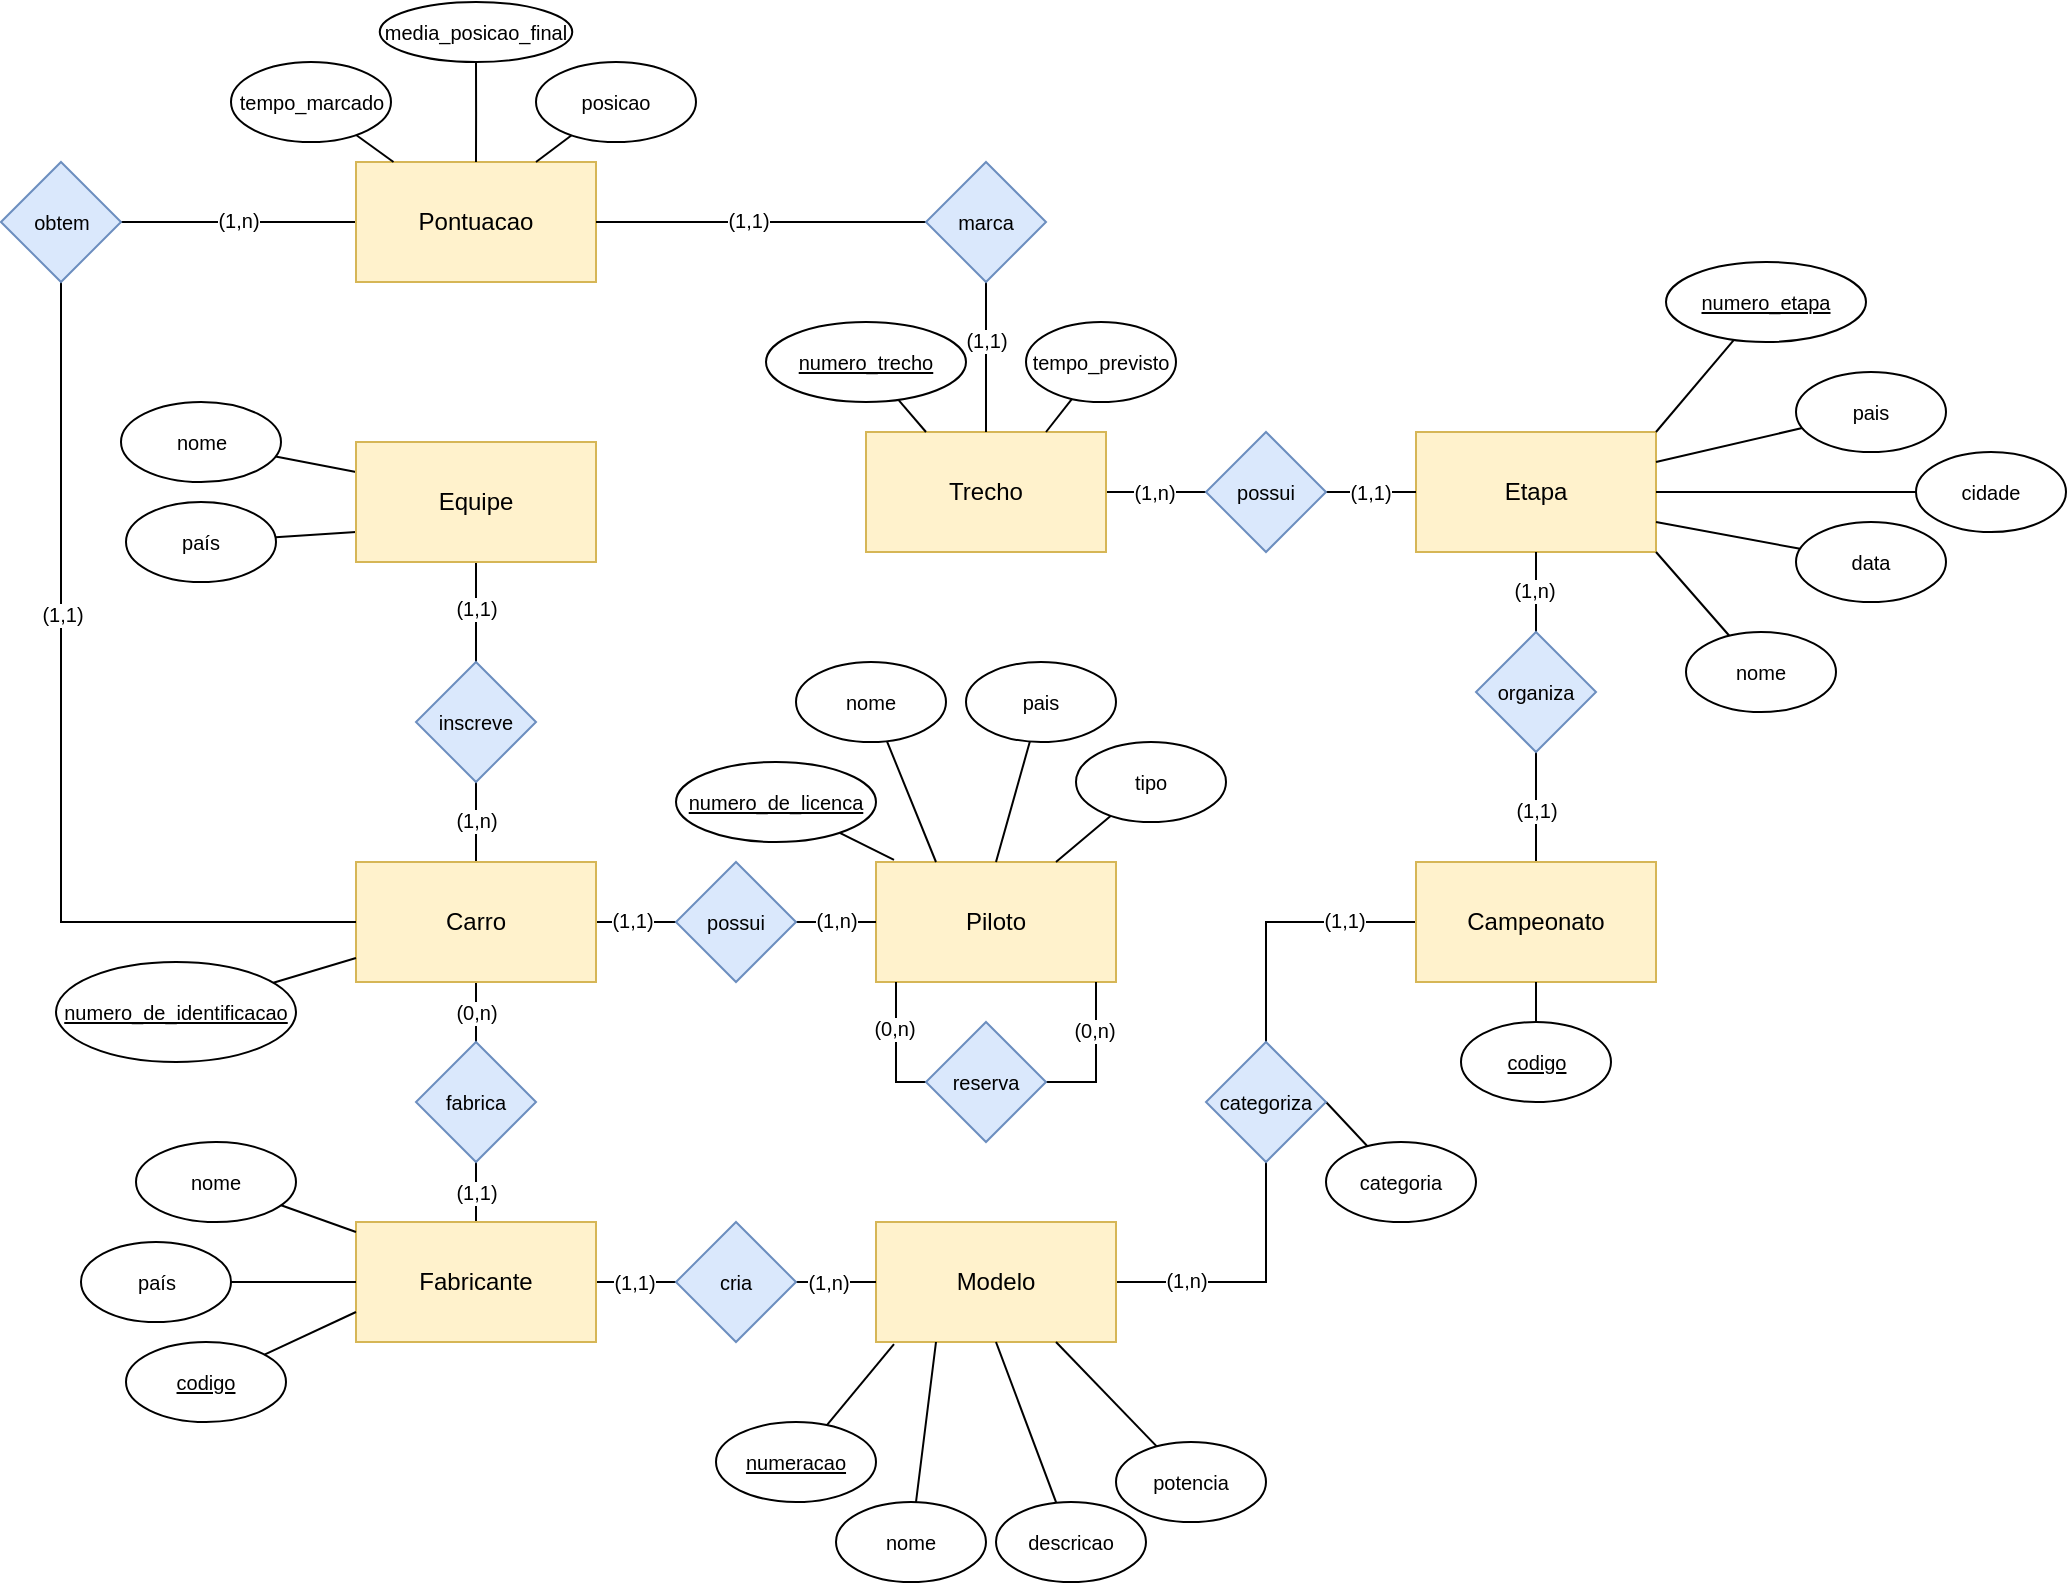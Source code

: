 <mxfile version="16.6.2" type="github">
  <diagram id="6pNL69qGuiJbpC73k_na" name="Page-1">
    <mxGraphModel dx="728" dy="1441" grid="1" gridSize="10" guides="1" tooltips="1" connect="1" arrows="1" fold="1" page="1" pageScale="1" pageWidth="850" pageHeight="1100" math="0" shadow="0">
      <root>
        <mxCell id="0" />
        <mxCell id="1" parent="0" />
        <mxCell id="kqk7iKReCNO2bqUtsNR8-7" style="edgeStyle=orthogonalEdgeStyle;rounded=0;orthogonalLoop=1;jettySize=auto;html=1;exitX=0.5;exitY=0;exitDx=0;exitDy=0;entryX=0.5;entryY=1;entryDx=0;entryDy=0;fontSize=10;endArrow=none;endFill=0;" edge="1" parent="1" source="kqk7iKReCNO2bqUtsNR8-1" target="kqk7iKReCNO2bqUtsNR8-6">
          <mxGeometry relative="1" as="geometry">
            <Array as="points">
              <mxPoint x="270" y="100" />
              <mxPoint x="270" y="100" />
            </Array>
          </mxGeometry>
        </mxCell>
        <mxCell id="kqk7iKReCNO2bqUtsNR8-109" value="(1,n)" style="edgeLabel;html=1;align=center;verticalAlign=middle;resizable=0;points=[];fontSize=10;" vertex="1" connectable="0" parent="kqk7iKReCNO2bqUtsNR8-7">
          <mxGeometry x="-0.205" relative="1" as="geometry">
            <mxPoint y="-5" as="offset" />
          </mxGeometry>
        </mxCell>
        <mxCell id="kqk7iKReCNO2bqUtsNR8-17" style="edgeStyle=none;rounded=0;orthogonalLoop=1;jettySize=auto;html=1;entryX=0.5;entryY=0;entryDx=0;entryDy=0;fontSize=10;endArrow=none;endFill=0;" edge="1" parent="1" source="kqk7iKReCNO2bqUtsNR8-1" target="kqk7iKReCNO2bqUtsNR8-15">
          <mxGeometry relative="1" as="geometry" />
        </mxCell>
        <mxCell id="kqk7iKReCNO2bqUtsNR8-111" value="(0,n)" style="edgeLabel;html=1;align=center;verticalAlign=middle;resizable=0;points=[];fontSize=10;" vertex="1" connectable="0" parent="kqk7iKReCNO2bqUtsNR8-17">
          <mxGeometry x="0.4" y="2" relative="1" as="geometry">
            <mxPoint x="-2" y="-6" as="offset" />
          </mxGeometry>
        </mxCell>
        <mxCell id="kqk7iKReCNO2bqUtsNR8-44" style="edgeStyle=none;rounded=0;orthogonalLoop=1;jettySize=auto;html=1;entryX=0;entryY=0.5;entryDx=0;entryDy=0;fontSize=10;endArrow=none;endFill=0;" edge="1" parent="1" source="kqk7iKReCNO2bqUtsNR8-1" target="kqk7iKReCNO2bqUtsNR8-43">
          <mxGeometry relative="1" as="geometry" />
        </mxCell>
        <mxCell id="kqk7iKReCNO2bqUtsNR8-122" value="(1,1)" style="edgeLabel;html=1;align=center;verticalAlign=middle;resizable=0;points=[];fontSize=10;" vertex="1" connectable="0" parent="kqk7iKReCNO2bqUtsNR8-44">
          <mxGeometry x="-0.498" y="2" relative="1" as="geometry">
            <mxPoint x="8" y="1" as="offset" />
          </mxGeometry>
        </mxCell>
        <mxCell id="kqk7iKReCNO2bqUtsNR8-1" value="Carro" style="rounded=0;whiteSpace=wrap;html=1;fillColor=#fff2cc;strokeColor=#d6b656;" vertex="1" parent="1">
          <mxGeometry x="210" y="120" width="120" height="60" as="geometry" />
        </mxCell>
        <mxCell id="kqk7iKReCNO2bqUtsNR8-4" style="rounded=0;orthogonalLoop=1;jettySize=auto;html=1;fontSize=10;endArrow=none;endFill=0;" edge="1" parent="1" source="kqk7iKReCNO2bqUtsNR8-2" target="kqk7iKReCNO2bqUtsNR8-1">
          <mxGeometry relative="1" as="geometry" />
        </mxCell>
        <mxCell id="kqk7iKReCNO2bqUtsNR8-2" value="numero_de_identificacao" style="ellipse;whiteSpace=wrap;html=1;fontStyle=4;fontSize=10;" vertex="1" parent="1">
          <mxGeometry x="60" y="170" width="120" height="50" as="geometry" />
        </mxCell>
        <mxCell id="kqk7iKReCNO2bqUtsNR8-5" value="Equipe" style="rounded=0;whiteSpace=wrap;html=1;fillColor=#fff2cc;strokeColor=#d6b656;" vertex="1" parent="1">
          <mxGeometry x="210" y="-90" width="120" height="60" as="geometry" />
        </mxCell>
        <mxCell id="kqk7iKReCNO2bqUtsNR8-8" style="edgeStyle=orthogonalEdgeStyle;rounded=0;orthogonalLoop=1;jettySize=auto;html=1;entryX=0.5;entryY=1;entryDx=0;entryDy=0;fontSize=10;endArrow=none;endFill=0;" edge="1" parent="1" source="kqk7iKReCNO2bqUtsNR8-6" target="kqk7iKReCNO2bqUtsNR8-5">
          <mxGeometry relative="1" as="geometry">
            <Array as="points">
              <mxPoint x="270" y="-20" />
              <mxPoint x="270" y="-20" />
            </Array>
          </mxGeometry>
        </mxCell>
        <mxCell id="kqk7iKReCNO2bqUtsNR8-108" value="(1,1)" style="edgeLabel;html=1;align=center;verticalAlign=middle;resizable=0;points=[];fontSize=10;" vertex="1" connectable="0" parent="kqk7iKReCNO2bqUtsNR8-8">
          <mxGeometry x="0.26" relative="1" as="geometry">
            <mxPoint y="4" as="offset" />
          </mxGeometry>
        </mxCell>
        <mxCell id="kqk7iKReCNO2bqUtsNR8-6" value="inscreve" style="rhombus;whiteSpace=wrap;html=1;fontSize=10;fillColor=#dae8fc;strokeColor=#6c8ebf;" vertex="1" parent="1">
          <mxGeometry x="240" y="20" width="60" height="60" as="geometry" />
        </mxCell>
        <mxCell id="kqk7iKReCNO2bqUtsNR8-12" style="edgeStyle=none;rounded=0;orthogonalLoop=1;jettySize=auto;html=1;entryX=0;entryY=0.25;entryDx=0;entryDy=0;fontSize=10;endArrow=none;endFill=0;" edge="1" parent="1" source="kqk7iKReCNO2bqUtsNR8-9" target="kqk7iKReCNO2bqUtsNR8-5">
          <mxGeometry relative="1" as="geometry" />
        </mxCell>
        <mxCell id="kqk7iKReCNO2bqUtsNR8-9" value="nome" style="ellipse;whiteSpace=wrap;html=1;fontSize=10;" vertex="1" parent="1">
          <mxGeometry x="92.5" y="-110" width="80" height="40" as="geometry" />
        </mxCell>
        <mxCell id="kqk7iKReCNO2bqUtsNR8-11" style="rounded=0;orthogonalLoop=1;jettySize=auto;html=1;entryX=0;entryY=0.75;entryDx=0;entryDy=0;fontSize=10;endArrow=none;endFill=0;" edge="1" parent="1" source="kqk7iKReCNO2bqUtsNR8-10" target="kqk7iKReCNO2bqUtsNR8-5">
          <mxGeometry relative="1" as="geometry" />
        </mxCell>
        <mxCell id="kqk7iKReCNO2bqUtsNR8-10" value="país" style="ellipse;whiteSpace=wrap;html=1;fontSize=10;" vertex="1" parent="1">
          <mxGeometry x="95" y="-60" width="75" height="40" as="geometry" />
        </mxCell>
        <mxCell id="kqk7iKReCNO2bqUtsNR8-13" style="edgeStyle=none;rounded=0;orthogonalLoop=1;jettySize=auto;html=1;exitX=0.5;exitY=0;exitDx=0;exitDy=0;fontSize=10;endArrow=none;endFill=0;" edge="1" parent="1" source="kqk7iKReCNO2bqUtsNR8-9" target="kqk7iKReCNO2bqUtsNR8-9">
          <mxGeometry relative="1" as="geometry" />
        </mxCell>
        <mxCell id="kqk7iKReCNO2bqUtsNR8-16" style="edgeStyle=none;rounded=0;orthogonalLoop=1;jettySize=auto;html=1;fontSize=10;endArrow=none;endFill=0;" edge="1" parent="1" source="kqk7iKReCNO2bqUtsNR8-14" target="kqk7iKReCNO2bqUtsNR8-15">
          <mxGeometry relative="1" as="geometry" />
        </mxCell>
        <mxCell id="kqk7iKReCNO2bqUtsNR8-110" value="(1,1)" style="edgeLabel;html=1;align=center;verticalAlign=middle;resizable=0;points=[];fontSize=10;" vertex="1" connectable="0" parent="kqk7iKReCNO2bqUtsNR8-16">
          <mxGeometry x="-0.367" y="1" relative="1" as="geometry">
            <mxPoint x="1" y="-6" as="offset" />
          </mxGeometry>
        </mxCell>
        <mxCell id="kqk7iKReCNO2bqUtsNR8-29" style="edgeStyle=none;rounded=0;orthogonalLoop=1;jettySize=auto;html=1;entryX=0;entryY=0.5;entryDx=0;entryDy=0;fontSize=10;endArrow=none;endFill=0;" edge="1" parent="1" source="kqk7iKReCNO2bqUtsNR8-14" target="kqk7iKReCNO2bqUtsNR8-28">
          <mxGeometry relative="1" as="geometry" />
        </mxCell>
        <mxCell id="kqk7iKReCNO2bqUtsNR8-112" value="(1,1)" style="edgeLabel;html=1;align=center;verticalAlign=middle;resizable=0;points=[];fontSize=10;" vertex="1" connectable="0" parent="kqk7iKReCNO2bqUtsNR8-29">
          <mxGeometry x="-0.4" y="-1" relative="1" as="geometry">
            <mxPoint x="7" y="-1" as="offset" />
          </mxGeometry>
        </mxCell>
        <mxCell id="kqk7iKReCNO2bqUtsNR8-14" value="Fabricante" style="rounded=0;whiteSpace=wrap;html=1;fillColor=#fff2cc;strokeColor=#d6b656;" vertex="1" parent="1">
          <mxGeometry x="210" y="300" width="120" height="60" as="geometry" />
        </mxCell>
        <mxCell id="kqk7iKReCNO2bqUtsNR8-15" value="fabrica" style="rhombus;whiteSpace=wrap;html=1;fontSize=10;fillColor=#dae8fc;strokeColor=#6c8ebf;" vertex="1" parent="1">
          <mxGeometry x="240" y="210" width="60" height="60" as="geometry" />
        </mxCell>
        <mxCell id="kqk7iKReCNO2bqUtsNR8-18" style="edgeStyle=none;rounded=0;orthogonalLoop=1;jettySize=auto;html=1;entryX=0;entryY=0.25;entryDx=0;entryDy=0;fontSize=10;endArrow=none;endFill=0;" edge="1" parent="1" source="kqk7iKReCNO2bqUtsNR8-19">
          <mxGeometry relative="1" as="geometry">
            <mxPoint x="210" y="305" as="targetPoint" />
          </mxGeometry>
        </mxCell>
        <mxCell id="kqk7iKReCNO2bqUtsNR8-19" value="nome" style="ellipse;whiteSpace=wrap;html=1;fontSize=10;" vertex="1" parent="1">
          <mxGeometry x="100" y="260" width="80" height="40" as="geometry" />
        </mxCell>
        <mxCell id="kqk7iKReCNO2bqUtsNR8-20" style="rounded=0;orthogonalLoop=1;jettySize=auto;html=1;entryX=0;entryY=0.5;entryDx=0;entryDy=0;fontSize=10;endArrow=none;endFill=0;" edge="1" parent="1" source="kqk7iKReCNO2bqUtsNR8-21" target="kqk7iKReCNO2bqUtsNR8-14">
          <mxGeometry relative="1" as="geometry">
            <mxPoint x="210" y="335" as="targetPoint" />
          </mxGeometry>
        </mxCell>
        <mxCell id="kqk7iKReCNO2bqUtsNR8-21" value="país" style="ellipse;whiteSpace=wrap;html=1;fontSize=10;" vertex="1" parent="1">
          <mxGeometry x="72.5" y="310" width="75" height="40" as="geometry" />
        </mxCell>
        <mxCell id="kqk7iKReCNO2bqUtsNR8-22" style="edgeStyle=none;rounded=0;orthogonalLoop=1;jettySize=auto;html=1;exitX=0.5;exitY=0;exitDx=0;exitDy=0;fontSize=10;endArrow=none;endFill=0;" edge="1" parent="1" source="kqk7iKReCNO2bqUtsNR8-19" target="kqk7iKReCNO2bqUtsNR8-19">
          <mxGeometry relative="1" as="geometry" />
        </mxCell>
        <mxCell id="kqk7iKReCNO2bqUtsNR8-25" style="edgeStyle=none;rounded=0;orthogonalLoop=1;jettySize=auto;html=1;entryX=0;entryY=0.75;entryDx=0;entryDy=0;fontSize=10;endArrow=none;endFill=0;" edge="1" parent="1" source="kqk7iKReCNO2bqUtsNR8-24" target="kqk7iKReCNO2bqUtsNR8-14">
          <mxGeometry relative="1" as="geometry" />
        </mxCell>
        <mxCell id="kqk7iKReCNO2bqUtsNR8-24" value="&lt;u&gt;codigo&lt;/u&gt;" style="ellipse;whiteSpace=wrap;html=1;fontSize=10;" vertex="1" parent="1">
          <mxGeometry x="95" y="360" width="80" height="40" as="geometry" />
        </mxCell>
        <mxCell id="kqk7iKReCNO2bqUtsNR8-115" style="edgeStyle=orthogonalEdgeStyle;rounded=0;orthogonalLoop=1;jettySize=auto;html=1;fontSize=10;endArrow=none;endFill=0;" edge="1" parent="1" source="kqk7iKReCNO2bqUtsNR8-26" target="kqk7iKReCNO2bqUtsNR8-114">
          <mxGeometry relative="1" as="geometry" />
        </mxCell>
        <mxCell id="kqk7iKReCNO2bqUtsNR8-121" value="(1,n)" style="edgeLabel;html=1;align=center;verticalAlign=middle;resizable=0;points=[];fontSize=10;" vertex="1" connectable="0" parent="kqk7iKReCNO2bqUtsNR8-115">
          <mxGeometry x="-0.697" y="3" relative="1" as="geometry">
            <mxPoint x="14" y="2" as="offset" />
          </mxGeometry>
        </mxCell>
        <mxCell id="kqk7iKReCNO2bqUtsNR8-26" value="Modelo" style="rounded=0;whiteSpace=wrap;html=1;fillColor=#fff2cc;strokeColor=#d6b656;" vertex="1" parent="1">
          <mxGeometry x="470" y="300" width="120" height="60" as="geometry" />
        </mxCell>
        <mxCell id="kqk7iKReCNO2bqUtsNR8-30" style="edgeStyle=none;rounded=0;orthogonalLoop=1;jettySize=auto;html=1;entryX=0;entryY=0.5;entryDx=0;entryDy=0;fontSize=10;endArrow=none;endFill=0;" edge="1" parent="1" source="kqk7iKReCNO2bqUtsNR8-28" target="kqk7iKReCNO2bqUtsNR8-26">
          <mxGeometry relative="1" as="geometry" />
        </mxCell>
        <mxCell id="kqk7iKReCNO2bqUtsNR8-113" value="(1,n)" style="edgeLabel;html=1;align=center;verticalAlign=middle;resizable=0;points=[];fontSize=10;" vertex="1" connectable="0" parent="kqk7iKReCNO2bqUtsNR8-30">
          <mxGeometry x="-0.6" y="-2" relative="1" as="geometry">
            <mxPoint x="8" y="-2" as="offset" />
          </mxGeometry>
        </mxCell>
        <mxCell id="kqk7iKReCNO2bqUtsNR8-28" value="cria" style="rhombus;whiteSpace=wrap;html=1;fontSize=10;fillColor=#dae8fc;strokeColor=#6c8ebf;" vertex="1" parent="1">
          <mxGeometry x="370" y="300" width="60" height="60" as="geometry" />
        </mxCell>
        <mxCell id="kqk7iKReCNO2bqUtsNR8-33" style="edgeStyle=none;rounded=0;orthogonalLoop=1;jettySize=auto;html=1;entryX=0.075;entryY=1.017;entryDx=0;entryDy=0;entryPerimeter=0;fontSize=10;endArrow=none;endFill=0;" edge="1" parent="1" source="kqk7iKReCNO2bqUtsNR8-32" target="kqk7iKReCNO2bqUtsNR8-26">
          <mxGeometry relative="1" as="geometry" />
        </mxCell>
        <mxCell id="kqk7iKReCNO2bqUtsNR8-32" value="&lt;u&gt;numeracao&lt;/u&gt;" style="ellipse;whiteSpace=wrap;html=1;fontSize=10;" vertex="1" parent="1">
          <mxGeometry x="390" y="400" width="80" height="40" as="geometry" />
        </mxCell>
        <mxCell id="kqk7iKReCNO2bqUtsNR8-38" style="edgeStyle=none;rounded=0;orthogonalLoop=1;jettySize=auto;html=1;entryX=0.25;entryY=1;entryDx=0;entryDy=0;fontSize=10;endArrow=none;endFill=0;" edge="1" parent="1" source="kqk7iKReCNO2bqUtsNR8-34" target="kqk7iKReCNO2bqUtsNR8-26">
          <mxGeometry relative="1" as="geometry" />
        </mxCell>
        <mxCell id="kqk7iKReCNO2bqUtsNR8-34" value="nome" style="ellipse;whiteSpace=wrap;html=1;fontSize=10;" vertex="1" parent="1">
          <mxGeometry x="450" y="440" width="75" height="40" as="geometry" />
        </mxCell>
        <mxCell id="kqk7iKReCNO2bqUtsNR8-39" style="edgeStyle=none;rounded=0;orthogonalLoop=1;jettySize=auto;html=1;entryX=0.5;entryY=1;entryDx=0;entryDy=0;fontSize=10;endArrow=none;endFill=0;" edge="1" parent="1" source="kqk7iKReCNO2bqUtsNR8-35" target="kqk7iKReCNO2bqUtsNR8-26">
          <mxGeometry relative="1" as="geometry" />
        </mxCell>
        <mxCell id="kqk7iKReCNO2bqUtsNR8-35" value="descricao" style="ellipse;whiteSpace=wrap;html=1;fontSize=10;" vertex="1" parent="1">
          <mxGeometry x="530" y="440" width="75" height="40" as="geometry" />
        </mxCell>
        <mxCell id="kqk7iKReCNO2bqUtsNR8-40" style="edgeStyle=none;rounded=0;orthogonalLoop=1;jettySize=auto;html=1;entryX=0.75;entryY=1;entryDx=0;entryDy=0;fontSize=10;endArrow=none;endFill=0;" edge="1" parent="1" source="kqk7iKReCNO2bqUtsNR8-36" target="kqk7iKReCNO2bqUtsNR8-26">
          <mxGeometry relative="1" as="geometry" />
        </mxCell>
        <mxCell id="kqk7iKReCNO2bqUtsNR8-36" value="potencia" style="ellipse;whiteSpace=wrap;html=1;fontSize=10;" vertex="1" parent="1">
          <mxGeometry x="590" y="410" width="75" height="40" as="geometry" />
        </mxCell>
        <mxCell id="kqk7iKReCNO2bqUtsNR8-41" style="edgeStyle=none;rounded=0;orthogonalLoop=1;jettySize=auto;html=1;entryX=1;entryY=0.5;entryDx=0;entryDy=0;fontSize=10;endArrow=none;endFill=0;" edge="1" parent="1" source="kqk7iKReCNO2bqUtsNR8-37" target="kqk7iKReCNO2bqUtsNR8-114">
          <mxGeometry relative="1" as="geometry" />
        </mxCell>
        <mxCell id="kqk7iKReCNO2bqUtsNR8-37" value="categoria" style="ellipse;whiteSpace=wrap;html=1;fontSize=10;" vertex="1" parent="1">
          <mxGeometry x="695" y="260" width="75" height="40" as="geometry" />
        </mxCell>
        <mxCell id="kqk7iKReCNO2bqUtsNR8-42" value="Piloto" style="rounded=0;whiteSpace=wrap;html=1;fillColor=#fff2cc;strokeColor=#d6b656;" vertex="1" parent="1">
          <mxGeometry x="470" y="120" width="120" height="60" as="geometry" />
        </mxCell>
        <mxCell id="kqk7iKReCNO2bqUtsNR8-45" style="edgeStyle=none;rounded=0;orthogonalLoop=1;jettySize=auto;html=1;entryX=0;entryY=0.5;entryDx=0;entryDy=0;fontSize=10;endArrow=none;endFill=0;" edge="1" parent="1" source="kqk7iKReCNO2bqUtsNR8-43" target="kqk7iKReCNO2bqUtsNR8-42">
          <mxGeometry relative="1" as="geometry" />
        </mxCell>
        <mxCell id="kqk7iKReCNO2bqUtsNR8-123" value="(1,n)" style="edgeLabel;html=1;align=center;verticalAlign=middle;resizable=0;points=[];fontSize=10;" vertex="1" connectable="0" parent="kqk7iKReCNO2bqUtsNR8-45">
          <mxGeometry x="0.415" relative="1" as="geometry">
            <mxPoint x="-9" y="-1" as="offset" />
          </mxGeometry>
        </mxCell>
        <mxCell id="kqk7iKReCNO2bqUtsNR8-43" value="possui" style="rhombus;whiteSpace=wrap;html=1;fontSize=10;fillColor=#dae8fc;strokeColor=#6c8ebf;" vertex="1" parent="1">
          <mxGeometry x="370" y="120" width="60" height="60" as="geometry" />
        </mxCell>
        <mxCell id="kqk7iKReCNO2bqUtsNR8-49" style="edgeStyle=none;rounded=0;orthogonalLoop=1;jettySize=auto;html=1;entryX=0.075;entryY=-0.017;entryDx=0;entryDy=0;entryPerimeter=0;fontSize=10;endArrow=none;endFill=0;" edge="1" parent="1" source="kqk7iKReCNO2bqUtsNR8-46" target="kqk7iKReCNO2bqUtsNR8-42">
          <mxGeometry relative="1" as="geometry" />
        </mxCell>
        <mxCell id="kqk7iKReCNO2bqUtsNR8-46" value="numero_de_licenca" style="ellipse;whiteSpace=wrap;html=1;fontSize=10;fontStyle=4" vertex="1" parent="1">
          <mxGeometry x="370" y="70" width="100" height="40" as="geometry" />
        </mxCell>
        <mxCell id="kqk7iKReCNO2bqUtsNR8-51" style="edgeStyle=none;rounded=0;orthogonalLoop=1;jettySize=auto;html=1;entryX=0.25;entryY=0;entryDx=0;entryDy=0;fontSize=10;endArrow=none;endFill=0;" edge="1" parent="1" source="kqk7iKReCNO2bqUtsNR8-47" target="kqk7iKReCNO2bqUtsNR8-42">
          <mxGeometry relative="1" as="geometry" />
        </mxCell>
        <mxCell id="kqk7iKReCNO2bqUtsNR8-47" value="nome" style="ellipse;whiteSpace=wrap;html=1;fontSize=10;" vertex="1" parent="1">
          <mxGeometry x="430" y="20" width="75" height="40" as="geometry" />
        </mxCell>
        <mxCell id="kqk7iKReCNO2bqUtsNR8-52" style="edgeStyle=none;rounded=0;orthogonalLoop=1;jettySize=auto;html=1;entryX=0.5;entryY=0;entryDx=0;entryDy=0;fontSize=10;endArrow=none;endFill=0;" edge="1" parent="1" source="kqk7iKReCNO2bqUtsNR8-48" target="kqk7iKReCNO2bqUtsNR8-42">
          <mxGeometry relative="1" as="geometry" />
        </mxCell>
        <mxCell id="kqk7iKReCNO2bqUtsNR8-48" value="pais" style="ellipse;whiteSpace=wrap;html=1;fontSize=10;" vertex="1" parent="1">
          <mxGeometry x="515" y="20" width="75" height="40" as="geometry" />
        </mxCell>
        <mxCell id="kqk7iKReCNO2bqUtsNR8-53" style="edgeStyle=none;rounded=0;orthogonalLoop=1;jettySize=auto;html=1;entryX=0.75;entryY=0;entryDx=0;entryDy=0;fontSize=10;endArrow=none;endFill=0;" edge="1" parent="1" source="kqk7iKReCNO2bqUtsNR8-50" target="kqk7iKReCNO2bqUtsNR8-42">
          <mxGeometry relative="1" as="geometry" />
        </mxCell>
        <mxCell id="kqk7iKReCNO2bqUtsNR8-50" value="tipo" style="ellipse;whiteSpace=wrap;html=1;fontSize=10;" vertex="1" parent="1">
          <mxGeometry x="570" y="60" width="75" height="40" as="geometry" />
        </mxCell>
        <mxCell id="kqk7iKReCNO2bqUtsNR8-55" style="edgeStyle=orthogonalEdgeStyle;rounded=0;orthogonalLoop=1;jettySize=auto;html=1;fontSize=10;endArrow=none;endFill=0;" edge="1" parent="1" source="kqk7iKReCNO2bqUtsNR8-54">
          <mxGeometry relative="1" as="geometry">
            <mxPoint x="480" y="180" as="targetPoint" />
            <Array as="points">
              <mxPoint x="480" y="230" />
              <mxPoint x="480" y="180" />
            </Array>
          </mxGeometry>
        </mxCell>
        <mxCell id="kqk7iKReCNO2bqUtsNR8-117" value="(0,n)" style="edgeLabel;html=1;align=center;verticalAlign=middle;resizable=0;points=[];fontSize=10;" vertex="1" connectable="0" parent="kqk7iKReCNO2bqUtsNR8-55">
          <mxGeometry x="0.077" y="3" relative="1" as="geometry">
            <mxPoint x="2" y="-7" as="offset" />
          </mxGeometry>
        </mxCell>
        <mxCell id="kqk7iKReCNO2bqUtsNR8-56" style="edgeStyle=orthogonalEdgeStyle;rounded=0;orthogonalLoop=1;jettySize=auto;html=1;fontSize=10;endArrow=none;endFill=0;" edge="1" parent="1" source="kqk7iKReCNO2bqUtsNR8-54">
          <mxGeometry relative="1" as="geometry">
            <mxPoint x="580" y="180" as="targetPoint" />
            <Array as="points">
              <mxPoint x="580" y="230" />
              <mxPoint x="580" y="180" />
            </Array>
          </mxGeometry>
        </mxCell>
        <mxCell id="kqk7iKReCNO2bqUtsNR8-119" value="(0,n)" style="edgeLabel;html=1;align=center;verticalAlign=middle;resizable=0;points=[];fontSize=10;" vertex="1" connectable="0" parent="kqk7iKReCNO2bqUtsNR8-56">
          <mxGeometry x="-0.093" y="-1" relative="1" as="geometry">
            <mxPoint x="-2" y="-17" as="offset" />
          </mxGeometry>
        </mxCell>
        <mxCell id="kqk7iKReCNO2bqUtsNR8-54" value="reserva" style="rhombus;whiteSpace=wrap;html=1;fontSize=10;fillColor=#dae8fc;strokeColor=#6c8ebf;" vertex="1" parent="1">
          <mxGeometry x="495" y="200" width="60" height="60" as="geometry" />
        </mxCell>
        <mxCell id="kqk7iKReCNO2bqUtsNR8-79" style="edgeStyle=none;rounded=0;orthogonalLoop=1;jettySize=auto;html=1;fontSize=10;endArrow=none;endFill=0;" edge="1" parent="1" source="kqk7iKReCNO2bqUtsNR8-57" target="kqk7iKReCNO2bqUtsNR8-78">
          <mxGeometry relative="1" as="geometry" />
        </mxCell>
        <mxCell id="kqk7iKReCNO2bqUtsNR8-124" value="(1,1)" style="edgeLabel;html=1;align=center;verticalAlign=middle;resizable=0;points=[];fontSize=10;" vertex="1" connectable="0" parent="kqk7iKReCNO2bqUtsNR8-79">
          <mxGeometry x="-0.378" y="1" relative="1" as="geometry">
            <mxPoint x="1" y="-9" as="offset" />
          </mxGeometry>
        </mxCell>
        <mxCell id="kqk7iKReCNO2bqUtsNR8-116" style="edgeStyle=orthogonalEdgeStyle;rounded=0;orthogonalLoop=1;jettySize=auto;html=1;entryX=0.5;entryY=0;entryDx=0;entryDy=0;fontSize=10;endArrow=none;endFill=0;" edge="1" parent="1" source="kqk7iKReCNO2bqUtsNR8-57" target="kqk7iKReCNO2bqUtsNR8-114">
          <mxGeometry relative="1" as="geometry" />
        </mxCell>
        <mxCell id="kqk7iKReCNO2bqUtsNR8-120" value="(1,1)" style="edgeLabel;html=1;align=center;verticalAlign=middle;resizable=0;points=[];fontSize=10;" vertex="1" connectable="0" parent="kqk7iKReCNO2bqUtsNR8-116">
          <mxGeometry x="-0.601" y="-3" relative="1" as="geometry">
            <mxPoint x="-9" y="2" as="offset" />
          </mxGeometry>
        </mxCell>
        <mxCell id="kqk7iKReCNO2bqUtsNR8-57" value="Campeonato" style="rounded=0;whiteSpace=wrap;html=1;fillColor=#fff2cc;strokeColor=#d6b656;" vertex="1" parent="1">
          <mxGeometry x="740" y="120" width="120" height="60" as="geometry" />
        </mxCell>
        <mxCell id="kqk7iKReCNO2bqUtsNR8-58" value="Etapa" style="rounded=0;whiteSpace=wrap;html=1;fillColor=#fff2cc;strokeColor=#d6b656;" vertex="1" parent="1">
          <mxGeometry x="740" y="-95" width="120" height="60" as="geometry" />
        </mxCell>
        <mxCell id="kqk7iKReCNO2bqUtsNR8-67" style="edgeStyle=none;rounded=0;orthogonalLoop=1;jettySize=auto;html=1;entryX=1;entryY=0;entryDx=0;entryDy=0;fontSize=10;endArrow=none;endFill=0;" edge="1" parent="1" source="kqk7iKReCNO2bqUtsNR8-68" target="kqk7iKReCNO2bqUtsNR8-58">
          <mxGeometry relative="1" as="geometry">
            <mxPoint x="1019" y="-181.02" as="targetPoint" />
          </mxGeometry>
        </mxCell>
        <mxCell id="kqk7iKReCNO2bqUtsNR8-68" value="numero_etapa" style="ellipse;whiteSpace=wrap;html=1;fontSize=10;fontStyle=4" vertex="1" parent="1">
          <mxGeometry x="865" y="-180" width="100" height="40" as="geometry" />
        </mxCell>
        <mxCell id="kqk7iKReCNO2bqUtsNR8-95" style="rounded=0;orthogonalLoop=1;jettySize=auto;html=1;entryX=1;entryY=1;entryDx=0;entryDy=0;fontSize=10;endArrow=none;endFill=0;" edge="1" parent="1" source="kqk7iKReCNO2bqUtsNR8-70" target="kqk7iKReCNO2bqUtsNR8-58">
          <mxGeometry relative="1" as="geometry" />
        </mxCell>
        <mxCell id="kqk7iKReCNO2bqUtsNR8-70" value="nome" style="ellipse;whiteSpace=wrap;html=1;fontSize=10;" vertex="1" parent="1">
          <mxGeometry x="875" y="5" width="75" height="40" as="geometry" />
        </mxCell>
        <mxCell id="kqk7iKReCNO2bqUtsNR8-71" style="edgeStyle=none;rounded=0;orthogonalLoop=1;jettySize=auto;html=1;entryX=1;entryY=0.25;entryDx=0;entryDy=0;fontSize=10;endArrow=none;endFill=0;" edge="1" parent="1" source="kqk7iKReCNO2bqUtsNR8-72" target="kqk7iKReCNO2bqUtsNR8-58">
          <mxGeometry relative="1" as="geometry">
            <mxPoint x="927.5" as="targetPoint" />
          </mxGeometry>
        </mxCell>
        <mxCell id="kqk7iKReCNO2bqUtsNR8-72" value="pais" style="ellipse;whiteSpace=wrap;html=1;fontSize=10;" vertex="1" parent="1">
          <mxGeometry x="930" y="-125" width="75" height="40" as="geometry" />
        </mxCell>
        <mxCell id="kqk7iKReCNO2bqUtsNR8-73" style="edgeStyle=none;rounded=0;orthogonalLoop=1;jettySize=auto;html=1;entryX=1;entryY=0.75;entryDx=0;entryDy=0;fontSize=10;endArrow=none;endFill=0;" edge="1" parent="1" source="kqk7iKReCNO2bqUtsNR8-74" target="kqk7iKReCNO2bqUtsNR8-58">
          <mxGeometry relative="1" as="geometry">
            <mxPoint x="967.5" as="targetPoint" />
          </mxGeometry>
        </mxCell>
        <mxCell id="kqk7iKReCNO2bqUtsNR8-74" value="data" style="ellipse;whiteSpace=wrap;html=1;fontSize=10;" vertex="1" parent="1">
          <mxGeometry x="930" y="-50" width="75" height="40" as="geometry" />
        </mxCell>
        <mxCell id="kqk7iKReCNO2bqUtsNR8-76" style="rounded=0;orthogonalLoop=1;jettySize=auto;html=1;entryX=1;entryY=0.5;entryDx=0;entryDy=0;fontSize=10;endArrow=none;endFill=0;" edge="1" parent="1" source="kqk7iKReCNO2bqUtsNR8-75" target="kqk7iKReCNO2bqUtsNR8-58">
          <mxGeometry relative="1" as="geometry">
            <mxPoint x="945.02" y="-0.72" as="targetPoint" />
          </mxGeometry>
        </mxCell>
        <mxCell id="kqk7iKReCNO2bqUtsNR8-75" value="cidade" style="ellipse;whiteSpace=wrap;html=1;fontSize=10;" vertex="1" parent="1">
          <mxGeometry x="990" y="-85" width="75" height="40" as="geometry" />
        </mxCell>
        <mxCell id="kqk7iKReCNO2bqUtsNR8-80" style="edgeStyle=none;rounded=0;orthogonalLoop=1;jettySize=auto;html=1;entryX=0.5;entryY=1;entryDx=0;entryDy=0;fontSize=10;endArrow=none;endFill=0;" edge="1" parent="1" source="kqk7iKReCNO2bqUtsNR8-78" target="kqk7iKReCNO2bqUtsNR8-58">
          <mxGeometry relative="1" as="geometry" />
        </mxCell>
        <mxCell id="kqk7iKReCNO2bqUtsNR8-125" value="(1,n)" style="edgeLabel;html=1;align=center;verticalAlign=middle;resizable=0;points=[];fontSize=10;" vertex="1" connectable="0" parent="kqk7iKReCNO2bqUtsNR8-80">
          <mxGeometry x="0.476" y="2" relative="1" as="geometry">
            <mxPoint x="1" y="8" as="offset" />
          </mxGeometry>
        </mxCell>
        <mxCell id="kqk7iKReCNO2bqUtsNR8-78" value="organiza" style="rhombus;whiteSpace=wrap;html=1;fontSize=10;fillColor=#dae8fc;strokeColor=#6c8ebf;" vertex="1" parent="1">
          <mxGeometry x="770" y="5" width="60" height="60" as="geometry" />
        </mxCell>
        <mxCell id="kqk7iKReCNO2bqUtsNR8-84" style="edgeStyle=none;rounded=0;orthogonalLoop=1;jettySize=auto;html=1;entryX=0;entryY=0.5;entryDx=0;entryDy=0;fontSize=10;endArrow=none;endFill=0;" edge="1" parent="1" source="kqk7iKReCNO2bqUtsNR8-82" target="kqk7iKReCNO2bqUtsNR8-83">
          <mxGeometry relative="1" as="geometry" />
        </mxCell>
        <mxCell id="kqk7iKReCNO2bqUtsNR8-127" value="(1,n)" style="edgeLabel;html=1;align=center;verticalAlign=middle;resizable=0;points=[];fontSize=10;" vertex="1" connectable="0" parent="kqk7iKReCNO2bqUtsNR8-84">
          <mxGeometry x="-0.646" y="-1" relative="1" as="geometry">
            <mxPoint x="15" y="-1" as="offset" />
          </mxGeometry>
        </mxCell>
        <mxCell id="kqk7iKReCNO2bqUtsNR8-82" value="Trecho" style="rounded=0;whiteSpace=wrap;html=1;fillColor=#fff2cc;strokeColor=#d6b656;" vertex="1" parent="1">
          <mxGeometry x="465" y="-95" width="120" height="60" as="geometry" />
        </mxCell>
        <mxCell id="kqk7iKReCNO2bqUtsNR8-85" style="edgeStyle=none;rounded=0;orthogonalLoop=1;jettySize=auto;html=1;fontSize=10;endArrow=none;endFill=0;" edge="1" parent="1" source="kqk7iKReCNO2bqUtsNR8-83" target="kqk7iKReCNO2bqUtsNR8-58">
          <mxGeometry relative="1" as="geometry" />
        </mxCell>
        <mxCell id="kqk7iKReCNO2bqUtsNR8-126" value="(1,1)" style="edgeLabel;html=1;align=center;verticalAlign=middle;resizable=0;points=[];fontSize=10;" vertex="1" connectable="0" parent="kqk7iKReCNO2bqUtsNR8-85">
          <mxGeometry x="0.299" y="-1" relative="1" as="geometry">
            <mxPoint x="-7" y="-1" as="offset" />
          </mxGeometry>
        </mxCell>
        <mxCell id="kqk7iKReCNO2bqUtsNR8-83" value="possui" style="rhombus;whiteSpace=wrap;html=1;fontSize=10;fillColor=#dae8fc;strokeColor=#6c8ebf;" vertex="1" parent="1">
          <mxGeometry x="635" y="-95" width="60" height="60" as="geometry" />
        </mxCell>
        <mxCell id="kqk7iKReCNO2bqUtsNR8-87" style="edgeStyle=none;rounded=0;orthogonalLoop=1;jettySize=auto;html=1;entryX=0.25;entryY=0;entryDx=0;entryDy=0;fontSize=10;endArrow=none;endFill=0;" edge="1" parent="1" source="kqk7iKReCNO2bqUtsNR8-86" target="kqk7iKReCNO2bqUtsNR8-82">
          <mxGeometry relative="1" as="geometry" />
        </mxCell>
        <mxCell id="kqk7iKReCNO2bqUtsNR8-86" value="numero_trecho" style="ellipse;whiteSpace=wrap;html=1;fontSize=10;fontStyle=4" vertex="1" parent="1">
          <mxGeometry x="415" y="-150" width="100" height="40" as="geometry" />
        </mxCell>
        <mxCell id="kqk7iKReCNO2bqUtsNR8-89" style="edgeStyle=none;rounded=0;orthogonalLoop=1;jettySize=auto;html=1;entryX=0.75;entryY=0;entryDx=0;entryDy=0;fontSize=10;endArrow=none;endFill=0;" edge="1" parent="1" source="kqk7iKReCNO2bqUtsNR8-88" target="kqk7iKReCNO2bqUtsNR8-82">
          <mxGeometry relative="1" as="geometry" />
        </mxCell>
        <mxCell id="kqk7iKReCNO2bqUtsNR8-88" value="tempo_previsto" style="ellipse;whiteSpace=wrap;html=1;fontSize=10;" vertex="1" parent="1">
          <mxGeometry x="545" y="-150" width="75" height="40" as="geometry" />
        </mxCell>
        <mxCell id="kqk7iKReCNO2bqUtsNR8-93" style="edgeStyle=orthogonalEdgeStyle;rounded=0;orthogonalLoop=1;jettySize=auto;html=1;entryX=0;entryY=0.5;entryDx=0;entryDy=0;fontSize=10;endArrow=none;endFill=0;exitX=0.5;exitY=1;exitDx=0;exitDy=0;" edge="1" parent="1" source="kqk7iKReCNO2bqUtsNR8-91" target="kqk7iKReCNO2bqUtsNR8-1">
          <mxGeometry relative="1" as="geometry">
            <Array as="points">
              <mxPoint x="63" y="150" />
            </Array>
          </mxGeometry>
        </mxCell>
        <mxCell id="kqk7iKReCNO2bqUtsNR8-128" value="(1,1)" style="edgeLabel;html=1;align=center;verticalAlign=middle;resizable=0;points=[];fontSize=10;" vertex="1" connectable="0" parent="kqk7iKReCNO2bqUtsNR8-93">
          <mxGeometry x="-0.176" y="1" relative="1" as="geometry">
            <mxPoint x="-1" y="-27" as="offset" />
          </mxGeometry>
        </mxCell>
        <mxCell id="kqk7iKReCNO2bqUtsNR8-99" style="edgeStyle=none;rounded=0;orthogonalLoop=1;jettySize=auto;html=1;fontSize=10;endArrow=none;endFill=0;" edge="1" parent="1" source="kqk7iKReCNO2bqUtsNR8-91" target="kqk7iKReCNO2bqUtsNR8-96">
          <mxGeometry relative="1" as="geometry" />
        </mxCell>
        <mxCell id="kqk7iKReCNO2bqUtsNR8-129" value="(1,n)" style="edgeLabel;html=1;align=center;verticalAlign=middle;resizable=0;points=[];fontSize=10;" vertex="1" connectable="0" parent="kqk7iKReCNO2bqUtsNR8-99">
          <mxGeometry x="-0.443" relative="1" as="geometry">
            <mxPoint x="26" y="-1" as="offset" />
          </mxGeometry>
        </mxCell>
        <mxCell id="kqk7iKReCNO2bqUtsNR8-91" value="obtem" style="rhombus;whiteSpace=wrap;html=1;fontSize=10;fillColor=#dae8fc;strokeColor=#6c8ebf;" vertex="1" parent="1">
          <mxGeometry x="32.5" y="-230" width="60" height="60" as="geometry" />
        </mxCell>
        <mxCell id="kqk7iKReCNO2bqUtsNR8-96" value="Pontuacao" style="rounded=0;whiteSpace=wrap;html=1;fillColor=#fff2cc;strokeColor=#d6b656;" vertex="1" parent="1">
          <mxGeometry x="210" y="-230" width="120" height="60" as="geometry" />
        </mxCell>
        <mxCell id="kqk7iKReCNO2bqUtsNR8-97" value="Equipe" style="rounded=0;whiteSpace=wrap;html=1;fillColor=#fff2cc;strokeColor=#d6b656;" vertex="1" parent="1">
          <mxGeometry x="210" y="-90" width="120" height="60" as="geometry" />
        </mxCell>
        <mxCell id="kqk7iKReCNO2bqUtsNR8-103" style="edgeStyle=none;rounded=0;orthogonalLoop=1;jettySize=auto;html=1;fontSize=10;endArrow=none;endFill=0;" edge="1" parent="1" source="kqk7iKReCNO2bqUtsNR8-101" target="kqk7iKReCNO2bqUtsNR8-96">
          <mxGeometry relative="1" as="geometry" />
        </mxCell>
        <mxCell id="kqk7iKReCNO2bqUtsNR8-101" value="tempo_marcado" style="ellipse;whiteSpace=wrap;html=1;fontSize=10;" vertex="1" parent="1">
          <mxGeometry x="147.5" y="-280" width="80" height="40" as="geometry" />
        </mxCell>
        <mxCell id="kqk7iKReCNO2bqUtsNR8-104" style="edgeStyle=none;rounded=0;orthogonalLoop=1;jettySize=auto;html=1;entryX=0.75;entryY=0;entryDx=0;entryDy=0;fontSize=10;endArrow=none;endFill=0;" edge="1" parent="1" source="kqk7iKReCNO2bqUtsNR8-102" target="kqk7iKReCNO2bqUtsNR8-96">
          <mxGeometry relative="1" as="geometry" />
        </mxCell>
        <mxCell id="kqk7iKReCNO2bqUtsNR8-102" value="posicao" style="ellipse;whiteSpace=wrap;html=1;fontSize=10;" vertex="1" parent="1">
          <mxGeometry x="300" y="-280" width="80" height="40" as="geometry" />
        </mxCell>
        <mxCell id="kqk7iKReCNO2bqUtsNR8-106" style="edgeStyle=none;rounded=0;orthogonalLoop=1;jettySize=auto;html=1;entryX=0.5;entryY=0;entryDx=0;entryDy=0;fontSize=10;endArrow=none;endFill=0;" edge="1" parent="1" source="kqk7iKReCNO2bqUtsNR8-105" target="kqk7iKReCNO2bqUtsNR8-82">
          <mxGeometry relative="1" as="geometry" />
        </mxCell>
        <mxCell id="kqk7iKReCNO2bqUtsNR8-130" value="(1,1)" style="edgeLabel;html=1;align=center;verticalAlign=middle;resizable=0;points=[];fontSize=10;" vertex="1" connectable="0" parent="kqk7iKReCNO2bqUtsNR8-106">
          <mxGeometry x="-0.238" relative="1" as="geometry">
            <mxPoint as="offset" />
          </mxGeometry>
        </mxCell>
        <mxCell id="kqk7iKReCNO2bqUtsNR8-107" style="edgeStyle=none;rounded=0;orthogonalLoop=1;jettySize=auto;html=1;entryX=1;entryY=0.5;entryDx=0;entryDy=0;fontSize=10;endArrow=none;endFill=0;" edge="1" parent="1" source="kqk7iKReCNO2bqUtsNR8-105" target="kqk7iKReCNO2bqUtsNR8-96">
          <mxGeometry relative="1" as="geometry" />
        </mxCell>
        <mxCell id="kqk7iKReCNO2bqUtsNR8-131" value="(1,1)" style="edgeLabel;html=1;align=center;verticalAlign=middle;resizable=0;points=[];fontSize=10;" vertex="1" connectable="0" parent="kqk7iKReCNO2bqUtsNR8-107">
          <mxGeometry x="0.382" y="-1" relative="1" as="geometry">
            <mxPoint x="25" as="offset" />
          </mxGeometry>
        </mxCell>
        <mxCell id="kqk7iKReCNO2bqUtsNR8-105" value="marca" style="rhombus;whiteSpace=wrap;html=1;fontSize=10;fillColor=#dae8fc;strokeColor=#6c8ebf;" vertex="1" parent="1">
          <mxGeometry x="495" y="-230" width="60" height="60" as="geometry" />
        </mxCell>
        <mxCell id="kqk7iKReCNO2bqUtsNR8-114" value="categoriza" style="rhombus;whiteSpace=wrap;html=1;fontSize=10;fillColor=#dae8fc;strokeColor=#6c8ebf;" vertex="1" parent="1">
          <mxGeometry x="635" y="210" width="60" height="60" as="geometry" />
        </mxCell>
        <mxCell id="kqk7iKReCNO2bqUtsNR8-133" style="edgeStyle=orthogonalEdgeStyle;rounded=0;orthogonalLoop=1;jettySize=auto;html=1;entryX=0.5;entryY=0;entryDx=0;entryDy=0;fontSize=10;endArrow=none;endFill=0;" edge="1" parent="1" source="kqk7iKReCNO2bqUtsNR8-132" target="kqk7iKReCNO2bqUtsNR8-96">
          <mxGeometry relative="1" as="geometry" />
        </mxCell>
        <mxCell id="kqk7iKReCNO2bqUtsNR8-132" value="media_posicao_final" style="ellipse;whiteSpace=wrap;html=1;fontSize=10;" vertex="1" parent="1">
          <mxGeometry x="221.88" y="-310" width="96.25" height="30" as="geometry" />
        </mxCell>
        <mxCell id="kqk7iKReCNO2bqUtsNR8-134" style="edgeStyle=none;rounded=0;orthogonalLoop=1;jettySize=auto;html=1;entryX=0.5;entryY=1;entryDx=0;entryDy=0;fontSize=10;endArrow=none;endFill=0;" edge="1" parent="1" source="kqk7iKReCNO2bqUtsNR8-135" target="kqk7iKReCNO2bqUtsNR8-57">
          <mxGeometry relative="1" as="geometry">
            <mxPoint x="890" y="200" as="targetPoint" />
          </mxGeometry>
        </mxCell>
        <mxCell id="kqk7iKReCNO2bqUtsNR8-135" value="&lt;u&gt;codigo&lt;/u&gt;" style="ellipse;whiteSpace=wrap;html=1;fontSize=10;" vertex="1" parent="1">
          <mxGeometry x="762.5" y="200" width="75" height="40" as="geometry" />
        </mxCell>
      </root>
    </mxGraphModel>
  </diagram>
</mxfile>

